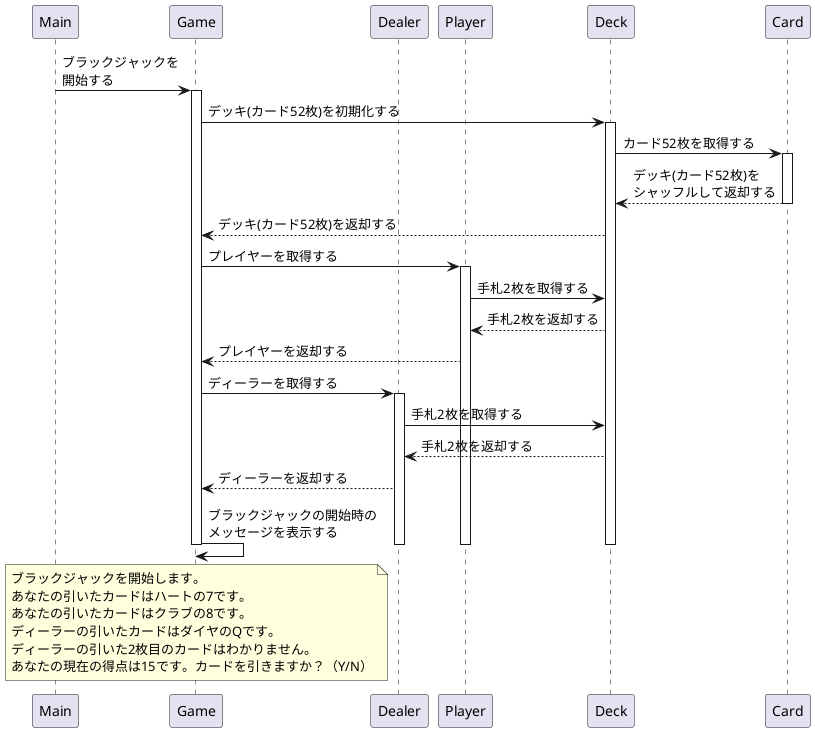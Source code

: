 @startuml Blackjack
participant Main order 10
participant Game order 20
participant Dealer order 30
participant Player order 40
participant Deck order 50
participant Card order 60

skinparam responseMessageBelowArrow true
Main -> Game : ブラックジャックを\n開始する
activate Game
Game -> Deck : デッキ(カード52枚)を初期化する
activate Deck
Deck -> Card : カード52枚を取得する
activate Card
Card --> Deck : デッキ(カード52枚)を\nシャッフルして返却する
deactivate Card
Deck --> Game : デッキ(カード52枚)を返却する

Game -> Player : プレイヤーを取得する
activate Player
Player -> Deck : 手札2枚を取得する
Deck --> Player : 手札2枚を返却する
Player --> Game : プレイヤーを返却する

Game ->  Dealer : ディーラーを取得する
activate  Dealer
Dealer -> Deck : 手札2枚を取得する
Deck --> Dealer : 手札2枚を返却する
Dealer --> Game : ディーラーを返却する

Game ->  Game : ブラックジャックの開始時の\nメッセージを表示する

note over Game
ブラックジャックを開始します。
あなたの引いたカードはハートの7です。
あなたの引いたカードはクラブの8です。
ディーラーの引いたカードはダイヤのQです。
ディーラーの引いた2枚目のカードはわかりません。
あなたの現在の得点は15です。カードを引きますか？（Y/N）
end note

deactivate Deck
deactivate Game
deactivate Dealer
deactivate Player

@enduml
